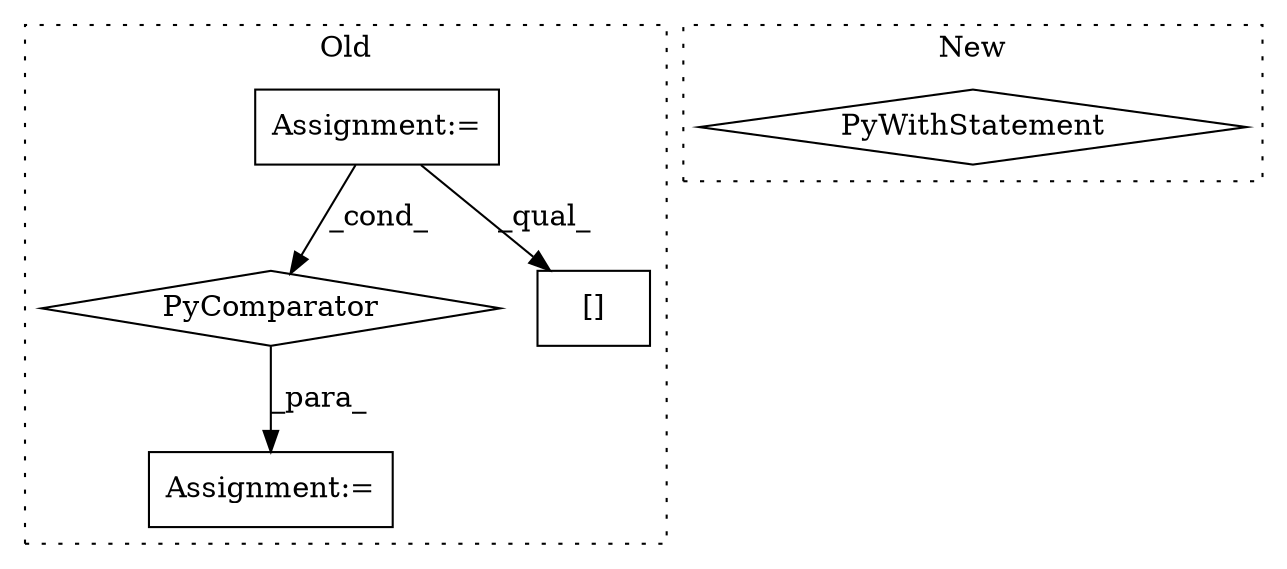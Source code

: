 digraph G {
subgraph cluster0 {
1 [label="PyComparator" a="113" s="1493" l="21" shape="diamond"];
3 [label="Assignment:=" a="7" s="1493" l="21" shape="box"];
4 [label="Assignment:=" a="7" s="1563" l="1" shape="box"];
5 [label="[]" a="2" s="1400,1431" l="2,1" shape="box"];
label = "Old";
style="dotted";
}
subgraph cluster1 {
2 [label="PyWithStatement" a="104" s="919,964" l="10,2" shape="diamond"];
label = "New";
style="dotted";
}
1 -> 4 [label="_para_"];
3 -> 1 [label="_cond_"];
3 -> 5 [label="_qual_"];
}